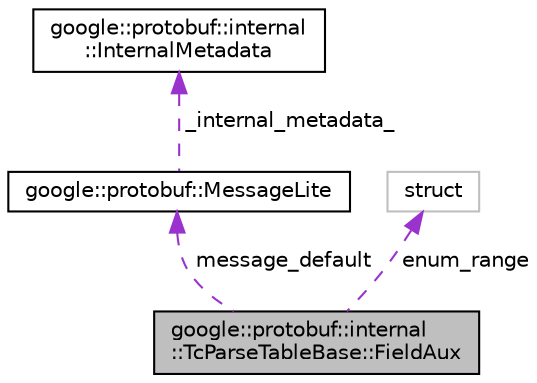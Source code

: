 digraph "google::protobuf::internal::TcParseTableBase::FieldAux"
{
 // LATEX_PDF_SIZE
  edge [fontname="Helvetica",fontsize="10",labelfontname="Helvetica",labelfontsize="10"];
  node [fontname="Helvetica",fontsize="10",shape=record];
  Node1 [label="google::protobuf::internal\l::TcParseTableBase::FieldAux",height=0.2,width=0.4,color="black", fillcolor="grey75", style="filled", fontcolor="black",tooltip=" "];
  Node2 -> Node1 [dir="back",color="darkorchid3",fontsize="10",style="dashed",label=" message_default" ,fontname="Helvetica"];
  Node2 [label="google::protobuf::MessageLite",height=0.2,width=0.4,color="black", fillcolor="white", style="filled",URL="$classgoogle_1_1protobuf_1_1MessageLite.html",tooltip=" "];
  Node3 -> Node2 [dir="back",color="darkorchid3",fontsize="10",style="dashed",label=" _internal_metadata_" ,fontname="Helvetica"];
  Node3 [label="google::protobuf::internal\l::InternalMetadata",height=0.2,width=0.4,color="black", fillcolor="white", style="filled",URL="$classgoogle_1_1protobuf_1_1internal_1_1InternalMetadata.html",tooltip=" "];
  Node4 -> Node1 [dir="back",color="darkorchid3",fontsize="10",style="dashed",label=" enum_range" ,fontname="Helvetica"];
  Node4 [label="struct",height=0.2,width=0.4,color="grey75", fillcolor="white", style="filled",tooltip=" "];
}
